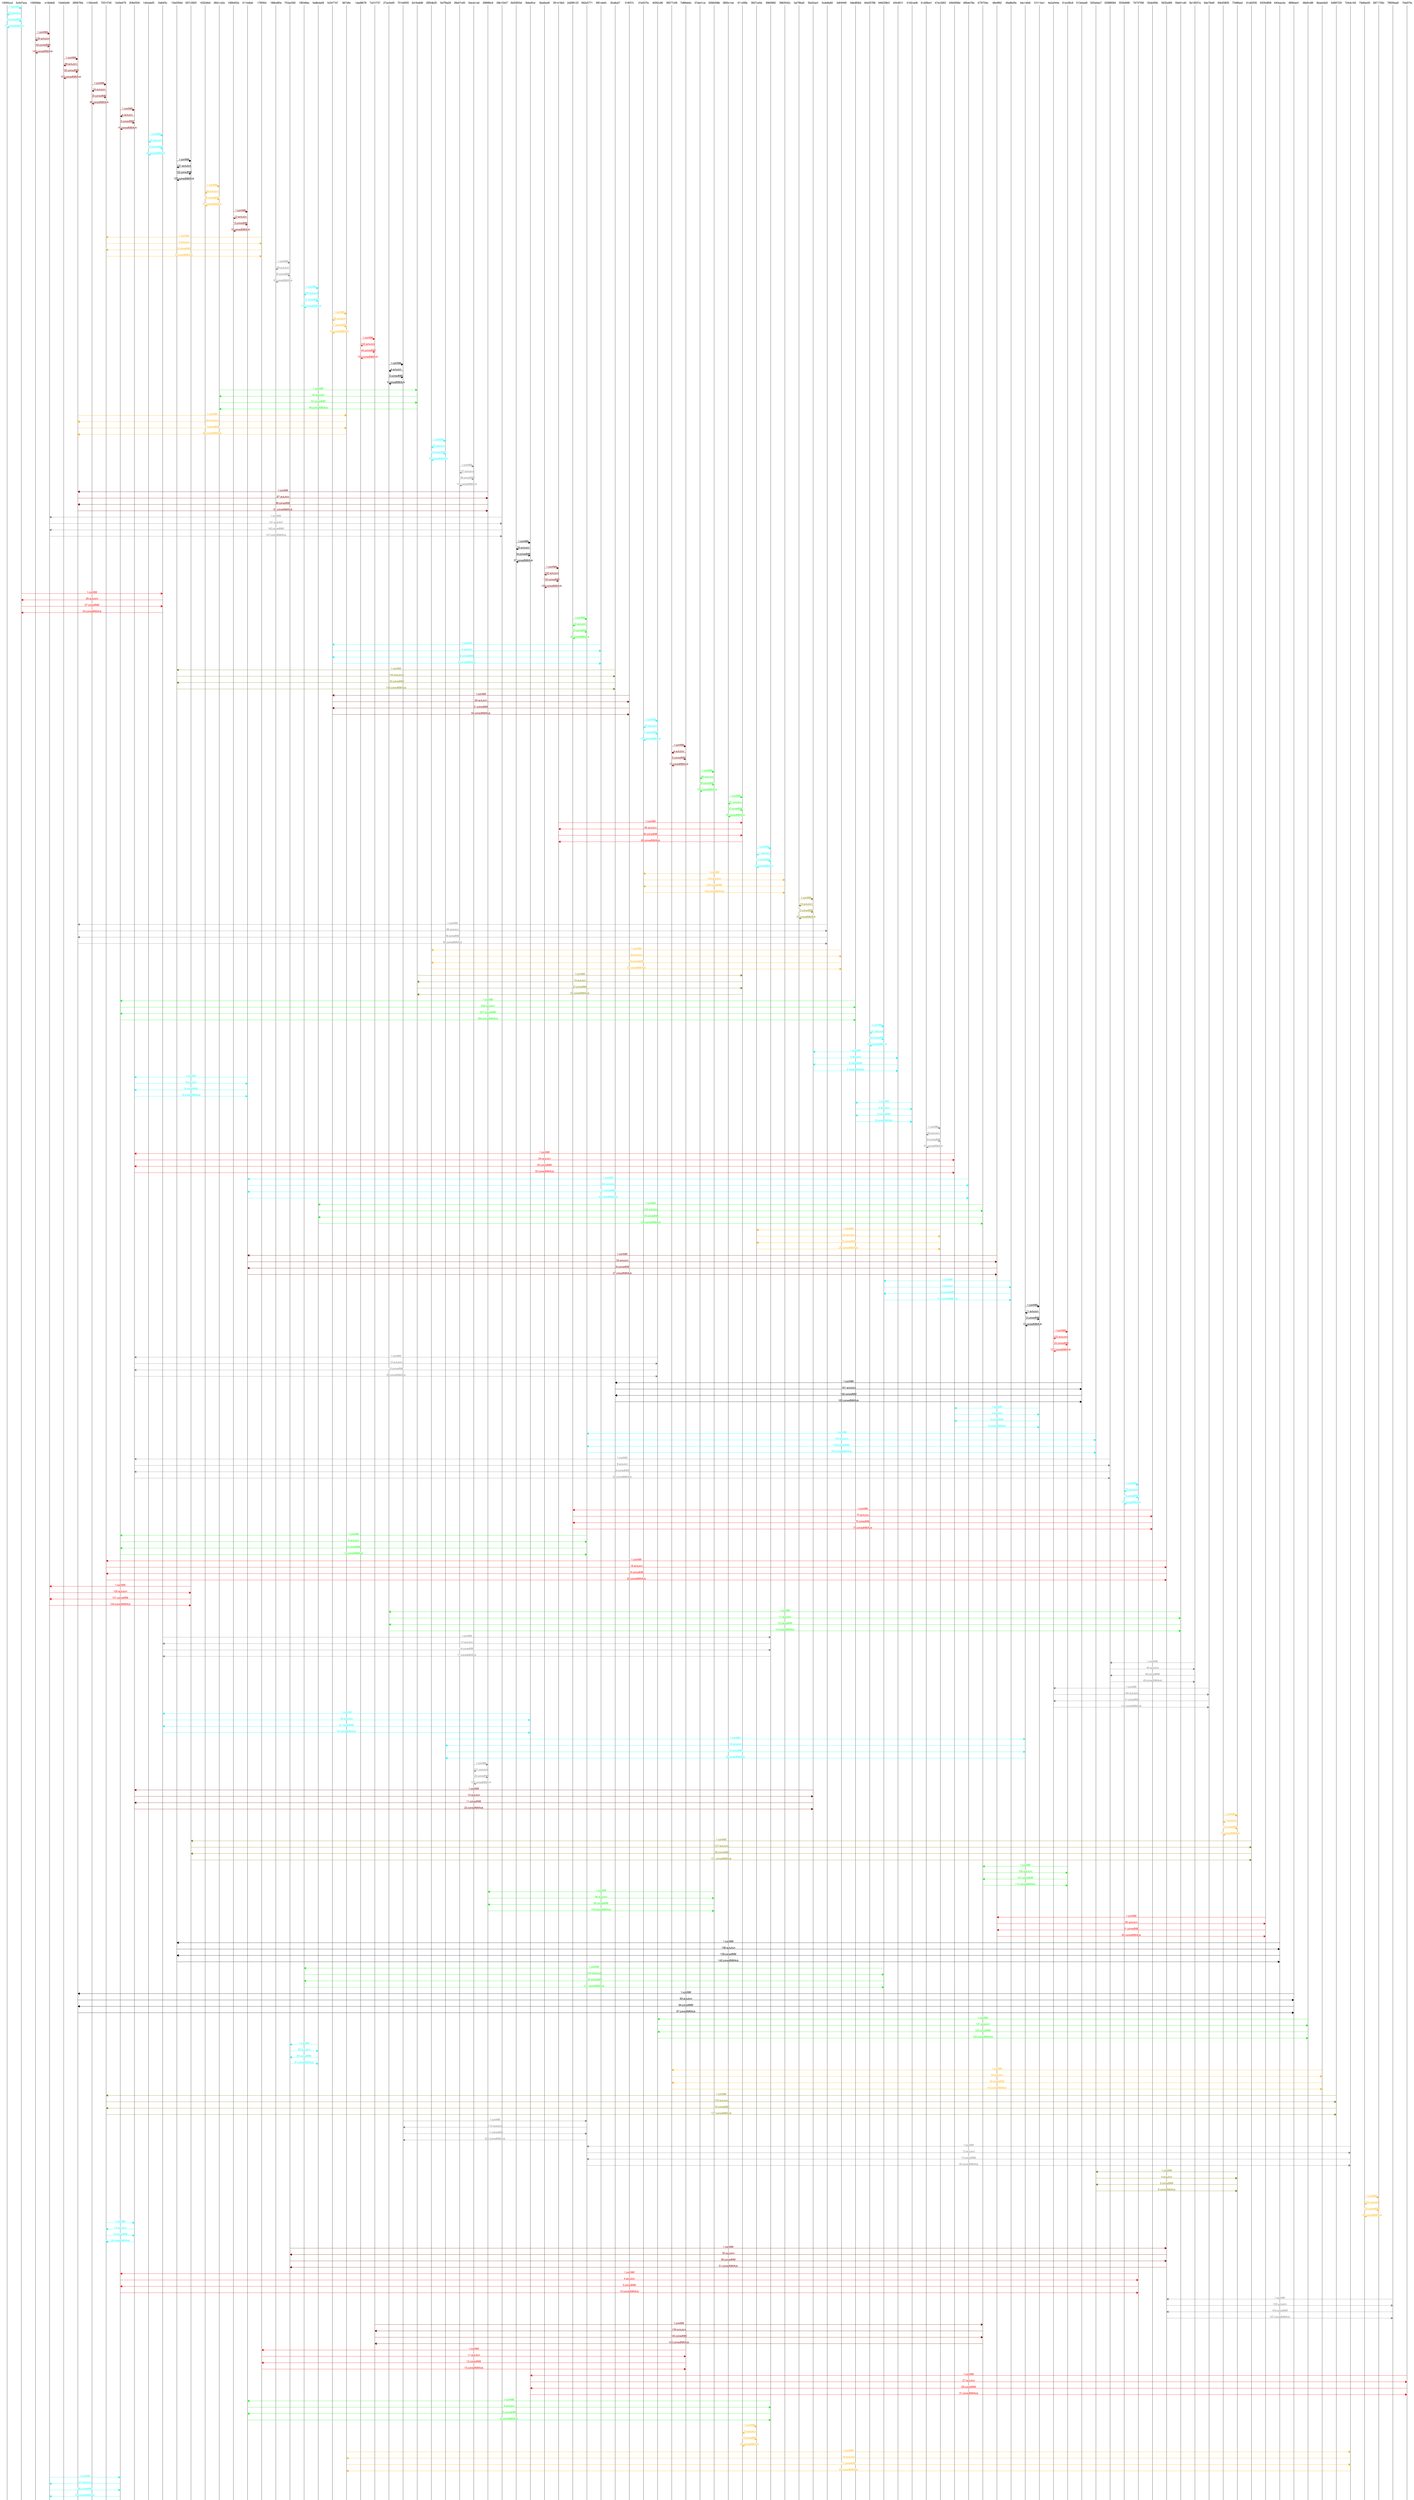 msc { 
10000ccd,2c5d7ace,106f26bb,e18a9e8,10d42d49,285876fe,1182e445,7531f745,12d3e679,2f3b5500,142eda55,5a84f3c,15e6356d,597c3925,1632dfd4,282c1e2e,1666453a,411fa9dd,1785f0d,186b480a,753ac592,18f048dc,6a8bda08,1b347747,967e8c,1dad8678,7a31f737,27ac0d45,701b9555,3d16e9d8,285fdb25,5d7f9a29,28d47c65,5dccb1dd,298f89c9,29b15447,2b52833d,5bbeffcd,2be8ac6f,391416b3,2d298123,562e5771,2f81dd44,2fcdbaf7,318f37c,31b037fe,4f262c96,36577c06,7d99eb6c,37de41ce,6266458b,3890c1ee,911d38e,3927ce5e,8960882,3963542c,3af78ba5,5fa52ad1,3cde8a82,3d04f4f9,3dbd83b2,40e00788,646229b3,40fc801f,4162ca06,41d26b41,47ec3263,4364958d,466de78a,473f704e,48e9f62,49a8b29c,4dc1dfa9,51f11be1,4e2a544e,61ec56c9,513a4ad0,520a4ee7,52988584,553fd068,76737f58,55de5f0b,5632af89,59e91c40,5b19537a,5bb79d4f,60b25809,73486eef,61d22f35,6335d858,640eac4a,689fda41,68d5c08f,6badc6a5,6d99723f,724cb162,73b8dc93,6871729c,78556aa9,7fdd37fe;

10000ccd=>2c5d7ace [label="1-joinNW", textcolor="aqua", linecolor="aqua"];
2c5d7ace=>10000ccd [label="33-ackJoin", textcolor="aqua", linecolor="aqua"];
10000ccd=>2c5d7ace [label="34-joinedNW", textcolor="aqua", linecolor="aqua"];
2c5d7ace=>10000ccd [label="37-joinedNWAck", textcolor="aqua", linecolor="aqua"];
106f26bb=>e18a9e8 [label="1-joinNW", textcolor="maroon", linecolor="maroon"];
e18a9e8=>106f26bb [label="139-ackJoin", textcolor="maroon", linecolor="maroon"];
106f26bb=>e18a9e8 [label="140-joinedNW", textcolor="maroon", linecolor="maroon"];
e18a9e8=>106f26bb [label="145-joinedNWAck", textcolor="maroon", linecolor="maroon"];
10d42d49=>285876fe [label="1-joinNW", textcolor="maroon", linecolor="maroon"];
285876fe=>10d42d49 [label="99-ackJoin", textcolor="maroon", linecolor="maroon"];
10d42d49=>285876fe [label="100-joinedNW", textcolor="maroon", linecolor="maroon"];
285876fe=>10d42d49 [label="103-joinedNWAck", textcolor="maroon", linecolor="maroon"];
1182e445=>7531f745 [label="1-joinNW", textcolor="maroon", linecolor="maroon"];
7531f745=>1182e445 [label="24-ackJoin", textcolor="maroon", linecolor="maroon"];
1182e445=>7531f745 [label="25-joinedNW", textcolor="maroon", linecolor="maroon"];
7531f745=>1182e445 [label="38-joinedNWAck", textcolor="maroon", linecolor="maroon"];
12d3e679=>2f3b5500 [label="1-joinNW", textcolor="maroon", linecolor="maroon"];
2f3b5500=>12d3e679 [label="4-ackJoin", textcolor="maroon", linecolor="maroon"];
12d3e679=>2f3b5500 [label="5-joinedNW", textcolor="maroon", linecolor="maroon"];
2f3b5500=>12d3e679 [label="16-joinedNWAck", textcolor="maroon", linecolor="maroon"];
142eda55=>5a84f3c [label="1-joinNW", textcolor="aqua", linecolor="aqua"];
5a84f3c=>142eda55 [label="32-ackJoin", textcolor="aqua", linecolor="aqua"];
142eda55=>5a84f3c [label="33-joinedNW", textcolor="aqua", linecolor="aqua"];
5a84f3c=>142eda55 [label="36-joinedNWAck", textcolor="aqua", linecolor="aqua"];
15e6356d=>597c3925 [label="1-joinNW", textcolor="black", linecolor="black"];
597c3925=>15e6356d [label="121-ackJoin", textcolor="black", linecolor="black"];
15e6356d=>597c3925 [label="122-joinedNW", textcolor="black", linecolor="black"];
597c3925=>15e6356d [label="125-joinedNWAck", textcolor="black", linecolor="black"];
1632dfd4=>282c1e2e [label="1-joinNW", textcolor="orange", linecolor="orange"];
282c1e2e=>1632dfd4 [label="89-ackJoin", textcolor="orange", linecolor="orange"];
1632dfd4=>282c1e2e [label="90-joinedNW", textcolor="orange", linecolor="orange"];
282c1e2e=>1632dfd4 [label="97-joinedNWAck", textcolor="orange", linecolor="orange"];
1666453a=>411fa9dd [label="1-joinNW", textcolor="maroon", linecolor="maroon"];
411fa9dd=>1666453a [label="12-ackJoin", textcolor="maroon", linecolor="maroon"];
1666453a=>411fa9dd [label="13-joinedNW", textcolor="maroon", linecolor="maroon"];
411fa9dd=>1666453a [label="16-joinedNWAck", textcolor="maroon", linecolor="maroon"];
1785f0d=>7531f745 [label="1-joinNW", textcolor="orange", linecolor="orange"];
7531f745=>1785f0d [label="4-ackJoin", textcolor="orange", linecolor="orange"];
1785f0d=>7531f745 [label="5-joinedNW", textcolor="orange", linecolor="orange"];
7531f745=>1785f0d [label="8-joinedNWAck", textcolor="orange", linecolor="orange"];
186b480a=>753ac592 [label="1-joinNW", textcolor="gray", linecolor="gray"];
753ac592=>186b480a [label="89-ackJoin", textcolor="gray", linecolor="gray"];
186b480a=>753ac592 [label="90-joinedNW", textcolor="gray", linecolor="gray"];
753ac592=>186b480a [label="93-joinedNWAck", textcolor="gray", linecolor="gray"];
18f048dc=>6a8bda08 [label="1-joinNW", textcolor="aqua", linecolor="aqua"];
6a8bda08=>18f048dc [label="100-ackJoin", textcolor="aqua", linecolor="aqua"];
18f048dc=>6a8bda08 [label="101-joinedNW", textcolor="aqua", linecolor="aqua"];
6a8bda08=>18f048dc [label="106-joinedNWAck", textcolor="aqua", linecolor="aqua"];
1b347747=>967e8c [label="1-joinNW", textcolor="orange", linecolor="orange"];
967e8c=>1b347747 [label="36-ackJoin", textcolor="orange", linecolor="orange"];
1b347747=>967e8c [label="37-joinedNW", textcolor="orange", linecolor="orange"];
967e8c=>1b347747 [label="54-joinedNWAck", textcolor="orange", linecolor="orange"];
1dad8678=>7a31f737 [label="1-joinNW", textcolor="red", linecolor="red"];
7a31f737=>1dad8678 [label="143-ackJoin", textcolor="red", linecolor="red"];
1dad8678=>7a31f737 [label="144-joinedNW", textcolor="red", linecolor="red"];
7a31f737=>1dad8678 [label="155-joinedNWAck", textcolor="red", linecolor="red"];
27ac0d45=>701b9555 [label="1-joinNW", textcolor="black", linecolor="black"];
701b9555=>27ac0d45 [label="4-ackJoin", textcolor="black", linecolor="black"];
27ac0d45=>701b9555 [label="5-joinedNW", textcolor="black", linecolor="black"];
701b9555=>27ac0d45 [label="8-joinedNWAck", textcolor="black", linecolor="black"];
282c1e2e=>3d16e9d8 [label="1-joinNW", textcolor="green", linecolor="green"];
3d16e9d8=>282c1e2e [label="42-ackJoin", textcolor="green", linecolor="green"];
282c1e2e=>3d16e9d8 [label="43-joinedNW", textcolor="green", linecolor="green"];
3d16e9d8=>282c1e2e [label="48-joinedNWAck", textcolor="green", linecolor="green"];
285876fe=>967e8c [label="1-joinNW", textcolor="orange", linecolor="orange"];
967e8c=>285876fe [label="40-ackJoin", textcolor="orange", linecolor="orange"];
285876fe=>967e8c [label="41-joinedNW", textcolor="orange", linecolor="orange"];
967e8c=>285876fe [label="58-joinedNWAck", textcolor="orange", linecolor="orange"];
285fdb25=>5d7f9a29 [label="1-joinNW", textcolor="aqua", linecolor="aqua"];
5d7f9a29=>285fdb25 [label="22-ackJoin", textcolor="aqua", linecolor="aqua"];
285fdb25=>5d7f9a29 [label="23-joinedNW", textcolor="aqua", linecolor="aqua"];
5d7f9a29=>285fdb25 [label="26-joinedNWAck", textcolor="aqua", linecolor="aqua"];
28d47c65=>5dccb1dd [label="1-joinNW", textcolor="gray", linecolor="gray"];
5dccb1dd=>28d47c65 [label="137-ackJoin", textcolor="gray", linecolor="gray"];
28d47c65=>5dccb1dd [label="138-joinedNW", textcolor="gray", linecolor="gray"];
5dccb1dd=>28d47c65 [label="141-joinedNWAck", textcolor="gray", linecolor="gray"];
298f89c9=>285876fe [label="1-joinNW", textcolor="maroon", linecolor="maroon"];
285876fe=>298f89c9 [label="87-ackJoin", textcolor="maroon", linecolor="maroon"];
298f89c9=>285876fe [label="88-joinedNW", textcolor="maroon", linecolor="maroon"];
285876fe=>298f89c9 [label="91-joinedNWAck", textcolor="maroon", linecolor="maroon"];
29b15447=>e18a9e8 [label="1-joinNW", textcolor="gray", linecolor="gray"];
e18a9e8=>29b15447 [label="141-ackJoin", textcolor="gray", linecolor="gray"];
29b15447=>e18a9e8 [label="142-joinedNW", textcolor="gray", linecolor="gray"];
e18a9e8=>29b15447 [label="147-joinedNWAck", textcolor="gray", linecolor="gray"];
2b52833d=>5bbeffcd [label="1-joinNW", textcolor="black", linecolor="black"];
5bbeffcd=>2b52833d [label="33-ackJoin", textcolor="black", linecolor="black"];
2b52833d=>5bbeffcd [label="34-joinedNW", textcolor="black", linecolor="black"];
5bbeffcd=>2b52833d [label="37-joinedNWAck", textcolor="black", linecolor="black"];
2be8ac6f=>391416b3 [label="1-joinNW", textcolor="maroon", linecolor="maroon"];
391416b3=>2be8ac6f [label="102-ackJoin", textcolor="maroon", linecolor="maroon"];
2be8ac6f=>391416b3 [label="103-joinedNW", textcolor="maroon", linecolor="maroon"];
391416b3=>2be8ac6f [label="106-joinedNWAck", textcolor="maroon", linecolor="maroon"];
2c5d7ace=>5a84f3c [label="1-joinNW", textcolor="red", linecolor="red"];
5a84f3c=>2c5d7ace [label="26-ackJoin", textcolor="red", linecolor="red"];
2c5d7ace=>5a84f3c [label="27-joinedNW", textcolor="red", linecolor="red"];
5a84f3c=>2c5d7ace [label="30-joinedNWAck", textcolor="red", linecolor="red"];
2d298123=>562e5771 [label="1-joinNW", textcolor="green", linecolor="green"];
562e5771=>2d298123 [label="22-ackJoin", textcolor="green", linecolor="green"];
2d298123=>562e5771 [label="23-joinedNW", textcolor="green", linecolor="green"];
562e5771=>2d298123 [label="26-joinedNWAck", textcolor="green", linecolor="green"];
2f81dd44=>1b347747 [label="1-joinNW", textcolor="aqua", linecolor="aqua"];
1b347747=>2f81dd44 [label="4-ackJoin", textcolor="aqua", linecolor="aqua"];
2f81dd44=>1b347747 [label="5-joinedNW", textcolor="aqua", linecolor="aqua"];
1b347747=>2f81dd44 [label="8-joinedNWAck", textcolor="aqua", linecolor="aqua"];
2fcdbaf7=>15e6356d [label="1-joinNW", textcolor="olive", linecolor="olive"];
15e6356d=>2fcdbaf7 [label="144-ackJoin", textcolor="olive", linecolor="olive"];
2fcdbaf7=>15e6356d [label="145-joinedNW", textcolor="olive", linecolor="olive"];
15e6356d=>2fcdbaf7 [label="148-joinedNWAck", textcolor="olive", linecolor="olive"];
318f37c=>1b347747 [label="1-joinNW", textcolor="maroon", linecolor="maroon"];
1b347747=>318f37c [label="60-ackJoin", textcolor="maroon", linecolor="maroon"];
318f37c=>1b347747 [label="61-joinedNW", textcolor="maroon", linecolor="maroon"];
1b347747=>318f37c [label="64-joinedNWAck", textcolor="maroon", linecolor="maroon"];
31b037fe=>4f262c96 [label="1-joinNW", textcolor="aqua", linecolor="aqua"];
4f262c96=>31b037fe [label="40-ackJoin", textcolor="aqua", linecolor="aqua"];
31b037fe=>4f262c96 [label="41-joinedNW", textcolor="aqua", linecolor="aqua"];
4f262c96=>31b037fe [label="123-joinedNWAck", textcolor="aqua", linecolor="aqua"];
36577c06=>7d99eb6c [label="1-joinNW", textcolor="maroon", linecolor="maroon"];
7d99eb6c=>36577c06 [label="4-ackJoin", textcolor="maroon", linecolor="maroon"];
36577c06=>7d99eb6c [label="5-joinedNW", textcolor="maroon", linecolor="maroon"];
7d99eb6c=>36577c06 [label="15-joinedNWAck", textcolor="maroon", linecolor="maroon"];
37de41ce=>6266458b [label="1-joinNW", textcolor="green", linecolor="green"];
6266458b=>37de41ce [label="98-ackJoin", textcolor="green", linecolor="green"];
37de41ce=>6266458b [label="99-joinedNW", textcolor="green", linecolor="green"];
6266458b=>37de41ce [label="102-joinedNWAck", textcolor="green", linecolor="green"];
3890c1ee=>911d38e [label="1-joinNW", textcolor="green", linecolor="green"];
911d38e=>3890c1ee [label="91-ackJoin", textcolor="green", linecolor="green"];
3890c1ee=>911d38e [label="92-joinedNW", textcolor="green", linecolor="green"];
911d38e=>3890c1ee [label="95-joinedNWAck", textcolor="green", linecolor="green"];
391416b3=>911d38e [label="1-joinNW", textcolor="red", linecolor="red"];
911d38e=>391416b3 [label="85-ackJoin", textcolor="red", linecolor="red"];
391416b3=>911d38e [label="86-joinedNW", textcolor="red", linecolor="red"];
911d38e=>391416b3 [label="89-joinedNWAck", textcolor="red", linecolor="red"];
3927ce5e=>8960882 [label="1-joinNW", textcolor="aqua", linecolor="aqua"];
8960882=>3927ce5e [label="11-ackJoin", textcolor="aqua", linecolor="aqua"];
3927ce5e=>8960882 [label="12-joinedNW", textcolor="aqua", linecolor="aqua"];
8960882=>3927ce5e [label="19-joinedNWAck", textcolor="aqua", linecolor="aqua"];
3963542c=>31b037fe [label="1-joinNW", textcolor="orange", linecolor="orange"];
31b037fe=>3963542c [label="135-ackJoin", textcolor="orange", linecolor="orange"];
3963542c=>31b037fe [label="136-joinedNW", textcolor="orange", linecolor="orange"];
31b037fe=>3963542c [label="139-joinedNWAck", textcolor="orange", linecolor="orange"];
3af78ba5=>5fa52ad1 [label="1-joinNW", textcolor="olive", linecolor="olive"];
5fa52ad1=>3af78ba5 [label="14-ackJoin", textcolor="olive", linecolor="olive"];
3af78ba5=>5fa52ad1 [label="15-joinedNW", textcolor="olive", linecolor="olive"];
5fa52ad1=>3af78ba5 [label="25-joinedNWAck", textcolor="olive", linecolor="olive"];
3cde8a82=>285876fe [label="1-joinNW", textcolor="gray", linecolor="gray"];
285876fe=>3cde8a82 [label="85-ackJoin", textcolor="gray", linecolor="gray"];
3cde8a82=>285876fe [label="86-joinedNW", textcolor="gray", linecolor="gray"];
285876fe=>3cde8a82 [label="89-joinedNWAck", textcolor="gray", linecolor="gray"];
3d04f4f9=>285fdb25 [label="1-joinNW", textcolor="orange", linecolor="orange"];
285fdb25=>3d04f4f9 [label="29-ackJoin", textcolor="orange", linecolor="orange"];
3d04f4f9=>285fdb25 [label="30-joinedNW", textcolor="orange", linecolor="orange"];
285fdb25=>3d04f4f9 [label="33-joinedNWAck", textcolor="orange", linecolor="orange"];
3d16e9d8=>911d38e [label="1-joinNW", textcolor="olive", linecolor="olive"];
911d38e=>3d16e9d8 [label="19-ackJoin", textcolor="olive", linecolor="olive"];
3d16e9d8=>911d38e [label="20-joinedNW", textcolor="olive", linecolor="olive"];
911d38e=>3d16e9d8 [label="25-joinedNWAck", textcolor="olive", linecolor="olive"];
3dbd83b2=>12d3e679 [label="1-joinNW", textcolor="green", linecolor="green"];
12d3e679=>3dbd83b2 [label="226-ackJoin", textcolor="green", linecolor="green"];
3dbd83b2=>12d3e679 [label="227-joinedNW", textcolor="green", linecolor="green"];
12d3e679=>3dbd83b2 [label="394-joinedNWAck", textcolor="green", linecolor="green"];
40e00788=>646229b3 [label="1-joinNW", textcolor="aqua", linecolor="aqua"];
646229b3=>40e00788 [label="141-ackJoin", textcolor="aqua", linecolor="aqua"];
40e00788=>646229b3 [label="142-joinedNW", textcolor="aqua", linecolor="aqua"];
646229b3=>40e00788 [label="145-joinedNWAck", textcolor="aqua", linecolor="aqua"];
40fc801f=>5fa52ad1 [label="1-joinNW", textcolor="aqua", linecolor="aqua"];
5fa52ad1=>40fc801f [label="4-ackJoin", textcolor="aqua", linecolor="aqua"];
40fc801f=>5fa52ad1 [label="5-joinedNW", textcolor="aqua", linecolor="aqua"];
5fa52ad1=>40fc801f [label="8-joinedNWAck", textcolor="aqua", linecolor="aqua"];
411fa9dd=>2f3b5500 [label="1-joinNW", textcolor="aqua", linecolor="aqua"];
2f3b5500=>411fa9dd [label="8-ackJoin", textcolor="aqua", linecolor="aqua"];
411fa9dd=>2f3b5500 [label="9-joinedNW", textcolor="aqua", linecolor="aqua"];
2f3b5500=>411fa9dd [label="18-joinedNWAck", textcolor="aqua", linecolor="aqua"];
4162ca06=>3dbd83b2 [label="1-joinNW", textcolor="aqua", linecolor="aqua"];
3dbd83b2=>4162ca06 [label="4-ackJoin", textcolor="aqua", linecolor="aqua"];
4162ca06=>3dbd83b2 [label="5-joinedNW", textcolor="aqua", linecolor="aqua"];
3dbd83b2=>4162ca06 [label="8-joinedNWAck", textcolor="aqua", linecolor="aqua"];
41d26b41=>47ec3263 [label="1-joinNW", textcolor="gray", linecolor="gray"];
47ec3263=>41d26b41 [label="59-ackJoin", textcolor="gray", linecolor="gray"];
41d26b41=>47ec3263 [label="60-joinedNW", textcolor="gray", linecolor="gray"];
47ec3263=>41d26b41 [label="63-joinedNWAck", textcolor="gray", linecolor="gray"];
4364958d=>2f3b5500 [label="1-joinNW", textcolor="red", linecolor="red"];
2f3b5500=>4364958d [label="24-ackJoin", textcolor="red", linecolor="red"];
4364958d=>2f3b5500 [label="25-joinedNW", textcolor="red", linecolor="red"];
2f3b5500=>4364958d [label="30-joinedNWAck", textcolor="red", linecolor="red"];
466de78a=>411fa9dd [label="1-joinNW", textcolor="aqua", linecolor="aqua"];
411fa9dd=>466de78a [label="40-ackJoin", textcolor="aqua", linecolor="aqua"];
466de78a=>411fa9dd [label="41-joinedNW", textcolor="aqua", linecolor="aqua"];
411fa9dd=>466de78a [label="45-joinedNWAck", textcolor="aqua", linecolor="aqua"];
473f704e=>6a8bda08 [label="1-joinNW", textcolor="green", linecolor="green"];
6a8bda08=>473f704e [label="102-ackJoin", textcolor="green", linecolor="green"];
473f704e=>6a8bda08 [label="103-joinedNW", textcolor="green", linecolor="green"];
6a8bda08=>473f704e [label="126-joinedNWAck", textcolor="green", linecolor="green"];
47ec3263=>3927ce5e [label="1-joinNW", textcolor="orange", linecolor="orange"];
3927ce5e=>47ec3263 [label="24-ackJoin", textcolor="orange", linecolor="orange"];
47ec3263=>3927ce5e [label="25-joinedNW", textcolor="orange", linecolor="orange"];
3927ce5e=>47ec3263 [label="28-joinedNWAck", textcolor="orange", linecolor="orange"];
48e9f62=>411fa9dd [label="1-joinNW", textcolor="maroon", linecolor="maroon"];
411fa9dd=>48e9f62 [label="33-ackJoin", textcolor="maroon", linecolor="maroon"];
48e9f62=>411fa9dd [label="34-joinedNW", textcolor="maroon", linecolor="maroon"];
411fa9dd=>48e9f62 [label="37-joinedNWAck", textcolor="maroon", linecolor="maroon"];
49a8b29c=>646229b3 [label="1-joinNW", textcolor="aqua", linecolor="aqua"];
646229b3=>49a8b29c [label="4-ackJoin", textcolor="aqua", linecolor="aqua"];
49a8b29c=>646229b3 [label="5-joinedNW", textcolor="aqua", linecolor="aqua"];
646229b3=>49a8b29c [label="108-joinedNWAck", textcolor="aqua", linecolor="aqua"];
4dc1dfa9=>51f11be1 [label="1-joinNW", textcolor="black", linecolor="black"];
51f11be1=>4dc1dfa9 [label="11-ackJoin", textcolor="black", linecolor="black"];
4dc1dfa9=>51f11be1 [label="12-joinedNW", textcolor="black", linecolor="black"];
51f11be1=>4dc1dfa9 [label="15-joinedNWAck", textcolor="black", linecolor="black"];
4e2a544e=>61ec56c9 [label="1-joinNW", textcolor="red", linecolor="red"];
61ec56c9=>4e2a544e [label="123-ackJoin", textcolor="red", linecolor="red"];
4e2a544e=>61ec56c9 [label="124-joinedNW", textcolor="red", linecolor="red"];
61ec56c9=>4e2a544e [label="127-joinedNWAck", textcolor="red", linecolor="red"];
4f262c96=>2f3b5500 [label="1-joinNW", textcolor="gray", linecolor="gray"];
2f3b5500=>4f262c96 [label="12-ackJoin", textcolor="gray", linecolor="gray"];
4f262c96=>2f3b5500 [label="13-joinedNW", textcolor="gray", linecolor="gray"];
2f3b5500=>4f262c96 [label="28-joinedNWAck", textcolor="gray", linecolor="gray"];
513a4ad0=>2fcdbaf7 [label="1-joinNW", textcolor="black", linecolor="black"];
2fcdbaf7=>513a4ad0 [label="161-ackJoin", textcolor="black", linecolor="black"];
513a4ad0=>2fcdbaf7 [label="162-joinedNW", textcolor="black", linecolor="black"];
2fcdbaf7=>513a4ad0 [label="165-joinedNWAck", textcolor="black", linecolor="black"];
51f11be1=>4364958d [label="1-joinNW", textcolor="aqua", linecolor="aqua"];
4364958d=>51f11be1 [label="4-ackJoin", textcolor="aqua", linecolor="aqua"];
51f11be1=>4364958d [label="5-joinedNW", textcolor="aqua", linecolor="aqua"];
4364958d=>51f11be1 [label="8-joinedNWAck", textcolor="aqua", linecolor="aqua"];
520a4ee7=>562e5771 [label="1-joinNW", textcolor="aqua", linecolor="aqua"];
562e5771=>520a4ee7 [label="134-ackJoin", textcolor="aqua", linecolor="aqua"];
520a4ee7=>562e5771 [label="135-joinedNW", textcolor="aqua", linecolor="aqua"];
562e5771=>520a4ee7 [label="234-joinedNWAck", textcolor="aqua", linecolor="aqua"];
52988584=>2f3b5500 [label="1-joinNW", textcolor="gray", linecolor="gray"];
2f3b5500=>52988584 [label="8-ackJoin", textcolor="gray", linecolor="gray"];
52988584=>2f3b5500 [label="9-joinedNW", textcolor="gray", linecolor="gray"];
2f3b5500=>52988584 [label="20-joinedNWAck", textcolor="gray", linecolor="gray"];
553fd068=>76737f58 [label="1-joinNW", textcolor="aqua", linecolor="aqua"];
76737f58=>553fd068 [label="72-ackJoin", textcolor="aqua", linecolor="aqua"];
553fd068=>76737f58 [label="73-joinedNW", textcolor="aqua", linecolor="aqua"];
76737f58=>553fd068 [label="76-joinedNWAck", textcolor="aqua", linecolor="aqua"];
55de5f0b=>2d298123 [label="1-joinNW", textcolor="red", linecolor="red"];
2d298123=>55de5f0b [label="75-ackJoin", textcolor="red", linecolor="red"];
55de5f0b=>2d298123 [label="76-joinedNW", textcolor="red", linecolor="red"];
2d298123=>55de5f0b [label="79-joinedNWAck", textcolor="red", linecolor="red"];
562e5771=>12d3e679 [label="1-joinNW", textcolor="green", linecolor="green"];
12d3e679=>562e5771 [label="8-ackJoin", textcolor="green", linecolor="green"];
562e5771=>12d3e679 [label="9-joinedNW", textcolor="green", linecolor="green"];
12d3e679=>562e5771 [label="12-joinedNWAck", textcolor="green", linecolor="green"];
5632af89=>7531f745 [label="1-joinNW", textcolor="red", linecolor="red"];
7531f745=>5632af89 [label="18-ackJoin", textcolor="red", linecolor="red"];
5632af89=>7531f745 [label="19-joinedNW", textcolor="red", linecolor="red"];
7531f745=>5632af89 [label="22-joinedNWAck", textcolor="red", linecolor="red"];
597c3925=>e18a9e8 [label="1-joinNW", textcolor="red", linecolor="red"];
e18a9e8=>597c3925 [label="100-ackJoin", textcolor="red", linecolor="red"];
597c3925=>e18a9e8 [label="101-joinedNW", textcolor="red", linecolor="red"];
e18a9e8=>597c3925 [label="104-joinedNWAck", textcolor="red", linecolor="red"];
59e91c40=>27ac0d45 [label="1-joinNW", textcolor="green", linecolor="green"];
27ac0d45=>59e91c40 [label="11-ackJoin", textcolor="green", linecolor="green"];
59e91c40=>27ac0d45 [label="12-joinedNW", textcolor="green", linecolor="green"];
27ac0d45=>59e91c40 [label="15-joinedNWAck", textcolor="green", linecolor="green"];
5a84f3c=>8960882 [label="1-joinNW", textcolor="gray", linecolor="gray"];
8960882=>5a84f3c [label="13-ackJoin", textcolor="gray", linecolor="gray"];
5a84f3c=>8960882 [label="14-joinedNW", textcolor="gray", linecolor="gray"];
8960882=>5a84f3c [label="17-joinedNWAck", textcolor="gray", linecolor="gray"];
5b19537a=>52988584 [label="1-joinNW", textcolor="gray", linecolor="gray"];
52988584=>5b19537a [label="45-ackJoin", textcolor="gray", linecolor="gray"];
5b19537a=>52988584 [label="46-joinedNW", textcolor="gray", linecolor="gray"];
52988584=>5b19537a [label="49-joinedNWAck", textcolor="gray", linecolor="gray"];
5bb79d4f=>4e2a544e [label="1-joinNW", textcolor="gray", linecolor="gray"];
4e2a544e=>5bb79d4f [label="140-ackJoin", textcolor="gray", linecolor="gray"];
5bb79d4f=>4e2a544e [label="141-joinedNW", textcolor="gray", linecolor="gray"];
4e2a544e=>5bb79d4f [label="144-joinedNWAck", textcolor="gray", linecolor="gray"];
5bbeffcd=>5a84f3c [label="1-joinNW", textcolor="aqua", linecolor="aqua"];
5a84f3c=>5bbeffcd [label="20-ackJoin", textcolor="aqua", linecolor="aqua"];
5bbeffcd=>5a84f3c [label="21-joinedNW", textcolor="aqua", linecolor="aqua"];
5a84f3c=>5bbeffcd [label="24-joinedNWAck", textcolor="aqua", linecolor="aqua"];
5d7f9a29=>4dc1dfa9 [label="1-joinNW", textcolor="aqua", linecolor="aqua"];
4dc1dfa9=>5d7f9a29 [label="18-ackJoin", textcolor="aqua", linecolor="aqua"];
5d7f9a29=>4dc1dfa9 [label="19-joinedNW", textcolor="aqua", linecolor="aqua"];
4dc1dfa9=>5d7f9a29 [label="22-joinedNWAck", textcolor="aqua", linecolor="aqua"];
5dccb1dd=>298f89c9 [label="1-joinNW", textcolor="gray", linecolor="gray"];
298f89c9=>5dccb1dd [label="121-ackJoin", textcolor="gray", linecolor="gray"];
5dccb1dd=>298f89c9 [label="122-joinedNW", textcolor="gray", linecolor="gray"];
298f89c9=>5dccb1dd [label="125-joinedNWAck", textcolor="gray", linecolor="gray"];
5fa52ad1=>2f3b5500 [label="1-joinNW", textcolor="maroon", linecolor="maroon"];
2f3b5500=>5fa52ad1 [label="10-ackJoin", textcolor="maroon", linecolor="maroon"];
5fa52ad1=>2f3b5500 [label="11-joinedNW", textcolor="maroon", linecolor="maroon"];
2f3b5500=>5fa52ad1 [label="22-joinedNWAck", textcolor="maroon", linecolor="maroon"];
60b25809=>73486eef [label="1-joinNW", textcolor="orange", linecolor="orange"];
73486eef=>60b25809 [label="11-ackJoin", textcolor="orange", linecolor="orange"];
60b25809=>73486eef [label="12-joinedNW", textcolor="orange", linecolor="orange"];
73486eef=>60b25809 [label="15-joinedNWAck", textcolor="orange", linecolor="orange"];
61d22f35=>597c3925 [label="1-joinNW", textcolor="olive", linecolor="olive"];
597c3925=>61d22f35 [label="127-ackJoin", textcolor="olive", linecolor="olive"];
61d22f35=>597c3925 [label="128-joinedNW", textcolor="olive", linecolor="olive"];
597c3925=>61d22f35 [label="131-joinedNWAck", textcolor="olive", linecolor="olive"];
61ec56c9=>473f704e [label="1-joinNW", textcolor="green", linecolor="green"];
473f704e=>61ec56c9 [label="106-ackJoin", textcolor="green", linecolor="green"];
61ec56c9=>473f704e [label="107-joinedNW", textcolor="green", linecolor="green"];
473f704e=>61ec56c9 [label="110-joinedNWAck", textcolor="green", linecolor="green"];
6266458b=>298f89c9 [label="1-joinNW", textcolor="green", linecolor="green"];
298f89c9=>6266458b [label="94-ackJoin", textcolor="green", linecolor="green"];
6266458b=>298f89c9 [label="95-joinedNW", textcolor="green", linecolor="green"];
298f89c9=>6266458b [label="103-joinedNWAck", textcolor="green", linecolor="green"];
6335d858=>48e9f62 [label="1-joinNW", textcolor="red", linecolor="red"];
48e9f62=>6335d858 [label="80-ackJoin", textcolor="red", linecolor="red"];
6335d858=>48e9f62 [label="81-joinedNW", textcolor="red", linecolor="red"];
48e9f62=>6335d858 [label="84-joinedNWAck", textcolor="red", linecolor="red"];
640eac4a=>15e6356d [label="1-joinNW", textcolor="black", linecolor="black"];
15e6356d=>640eac4a [label="138-ackJoin", textcolor="black", linecolor="black"];
640eac4a=>15e6356d [label="139-joinedNW", textcolor="black", linecolor="black"];
15e6356d=>640eac4a [label="142-joinedNWAck", textcolor="black", linecolor="black"];
646229b3=>18f048dc [label="1-joinNW", textcolor="green", linecolor="green"];
18f048dc=>646229b3 [label="104-ackJoin", textcolor="green", linecolor="green"];
646229b3=>18f048dc [label="105-joinedNW", textcolor="green", linecolor="green"];
18f048dc=>646229b3 [label="121-joinedNWAck", textcolor="green", linecolor="green"];
689fda41=>285876fe [label="1-joinNW", textcolor="black", linecolor="black"];
285876fe=>689fda41 [label="93-ackJoin", textcolor="black", linecolor="black"];
689fda41=>285876fe [label="94-joinedNW", textcolor="black", linecolor="black"];
285876fe=>689fda41 [label="97-joinedNWAck", textcolor="black", linecolor="black"];
68d5c08f=>4f262c96 [label="1-joinNW", textcolor="green", linecolor="green"];
4f262c96=>68d5c08f [label="121-ackJoin", textcolor="green", linecolor="green"];
68d5c08f=>4f262c96 [label="122-joinedNW", textcolor="green", linecolor="green"];
4f262c96=>68d5c08f [label="125-joinedNWAck", textcolor="green", linecolor="green"];
6a8bda08=>753ac592 [label="1-joinNW", textcolor="aqua", linecolor="aqua"];
753ac592=>6a8bda08 [label="83-ackJoin", textcolor="aqua", linecolor="aqua"];
6a8bda08=>753ac592 [label="84-joinedNW", textcolor="aqua", linecolor="aqua"];
753ac592=>6a8bda08 [label="87-joinedNWAck", textcolor="aqua", linecolor="aqua"];
6badc6a5=>36577c06 [label="1-joinNW", textcolor="orange", linecolor="orange"];
36577c06=>6badc6a5 [label="39-ackJoin", textcolor="orange", linecolor="orange"];
6badc6a5=>36577c06 [label="40-joinedNW", textcolor="orange", linecolor="orange"];
36577c06=>6badc6a5 [label="43-joinedNWAck", textcolor="orange", linecolor="orange"];
6d99723f=>7531f745 [label="1-joinNW", textcolor="olive", linecolor="olive"];
7531f745=>6d99723f [label="133-ackJoin", textcolor="olive", linecolor="olive"];
6d99723f=>7531f745 [label="134-joinedNW", textcolor="olive", linecolor="olive"];
7531f745=>6d99723f [label="137-joinedNWAck", textcolor="olive", linecolor="olive"];
701b9555=>562e5771 [label="1-joinNW", textcolor="gray", linecolor="gray"];
562e5771=>701b9555 [label="110-ackJoin", textcolor="gray", linecolor="gray"];
701b9555=>562e5771 [label="111-joinedNW", textcolor="gray", linecolor="gray"];
562e5771=>701b9555 [label="232-joinedNWAck", textcolor="gray", linecolor="gray"];
724cb162=>562e5771 [label="1-joinNW", textcolor="gray", linecolor="gray"];
562e5771=>724cb162 [label="12-ackJoin", textcolor="gray", linecolor="gray"];
724cb162=>562e5771 [label="13-joinedNW", textcolor="gray", linecolor="gray"];
562e5771=>724cb162 [label="20-joinedNWAck", textcolor="gray", linecolor="gray"];
73486eef=>520a4ee7 [label="1-joinNW", textcolor="olive", linecolor="olive"];
520a4ee7=>73486eef [label="4-ackJoin", textcolor="olive", linecolor="olive"];
73486eef=>520a4ee7 [label="5-joinedNW", textcolor="olive", linecolor="olive"];
520a4ee7=>73486eef [label="8-joinedNWAck", textcolor="olive", linecolor="olive"];
73b8dc93=>6871729c [label="1-joinNW", textcolor="orange", linecolor="orange"];
6871729c=>73b8dc93 [label="134-ackJoin", textcolor="orange", linecolor="orange"];
73b8dc93=>6871729c [label="135-joinedNW", textcolor="orange", linecolor="orange"];
6871729c=>73b8dc93 [label="140-joinedNWAck", textcolor="orange", linecolor="orange"];
7531f745=>2f3b5500 [label="1-joinNW", textcolor="aqua", linecolor="aqua"];
2f3b5500=>7531f745 [label="14-ackJoin", textcolor="aqua", linecolor="aqua"];
7531f745=>2f3b5500 [label="15-joinedNW", textcolor="aqua", linecolor="aqua"];
2f3b5500=>7531f745 [label="26-joinedNWAck", textcolor="aqua", linecolor="aqua"];
753ac592=>5632af89 [label="1-joinNW", textcolor="maroon", linecolor="maroon"];
5632af89=>753ac592 [label="35-ackJoin", textcolor="maroon", linecolor="maroon"];
753ac592=>5632af89 [label="36-joinedNW", textcolor="maroon", linecolor="maroon"];
5632af89=>753ac592 [label="51-joinedNWAck", textcolor="maroon", linecolor="maroon"];
76737f58=>12d3e679 [label="1-joinNW", textcolor="red", linecolor="red"];
12d3e679=>76737f58 [label="4-ackJoin", textcolor="red", linecolor="red"];
76737f58=>12d3e679 [label="5-joinedNW", textcolor="red", linecolor="red"];
12d3e679=>76737f58 [label="10-joinedNWAck", textcolor="red", linecolor="red"];
78556aa9=>5632af89 [label="1-joinNW", textcolor="gray", linecolor="gray"];
5632af89=>78556aa9 [label="103-ackJoin", textcolor="gray", linecolor="gray"];
78556aa9=>5632af89 [label="104-joinedNW", textcolor="gray", linecolor="gray"];
5632af89=>78556aa9 [label="107-joinedNWAck", textcolor="gray", linecolor="gray"];
7a31f737=>473f704e [label="1-joinNW", textcolor="maroon", linecolor="maroon"];
473f704e=>7a31f737 [label="139-ackJoin", textcolor="maroon", linecolor="maroon"];
7a31f737=>473f704e [label="140-joinedNW", textcolor="maroon", linecolor="maroon"];
473f704e=>7a31f737 [label="143-joinedNWAck", textcolor="maroon", linecolor="maroon"];
7d99eb6c=>1785f0d [label="1-joinNW", textcolor="red", linecolor="red"];
1785f0d=>7d99eb6c [label="11-ackJoin", textcolor="red", linecolor="red"];
7d99eb6c=>1785f0d [label="12-joinedNW", textcolor="red", linecolor="red"];
1785f0d=>7d99eb6c [label="15-joinedNWAck", textcolor="red", linecolor="red"];
7fdd37fe=>5bbeffcd [label="1-joinNW", textcolor="red", linecolor="red"];
5bbeffcd=>7fdd37fe [label="27-ackJoin", textcolor="red", linecolor="red"];
7fdd37fe=>5bbeffcd [label="28-joinedNW", textcolor="red", linecolor="red"];
5bbeffcd=>7fdd37fe [label="31-joinedNWAck", textcolor="red", linecolor="red"];
8960882=>411fa9dd [label="1-joinNW", textcolor="green", linecolor="green"];
411fa9dd=>8960882 [label="4-ackJoin", textcolor="green", linecolor="green"];
8960882=>411fa9dd [label="5-joinedNW", textcolor="green", linecolor="green"];
411fa9dd=>8960882 [label="8-joinedNWAck", textcolor="green", linecolor="green"];
911d38e=>3927ce5e [label="1-joinNW", textcolor="orange", linecolor="orange"];
3927ce5e=>911d38e [label="15-ackJoin", textcolor="orange", linecolor="orange"];
911d38e=>3927ce5e [label="16-joinedNW", textcolor="orange", linecolor="orange"];
3927ce5e=>911d38e [label="22-joinedNWAck", textcolor="orange", linecolor="orange"];
967e8c=>724cb162 [label="1-joinNW", textcolor="orange", linecolor="orange"];
724cb162=>967e8c [label="16-ackJoin", textcolor="orange", linecolor="orange"];
967e8c=>724cb162 [label="17-joinedNW", textcolor="orange", linecolor="orange"];
724cb162=>967e8c [label="20-joinedNWAck", textcolor="orange", linecolor="orange"];
e18a9e8=>12d3e679 [label="1-joinNW", textcolor="aqua", linecolor="aqua"];
12d3e679=>e18a9e8 [label="47-ackJoin", textcolor="aqua", linecolor="aqua"];
e18a9e8=>12d3e679 [label="48-joinedNW", textcolor="aqua", linecolor="aqua"];
12d3e679=>e18a9e8 [label="63-joinedNWAck", textcolor="aqua", linecolor="aqua"];
}
